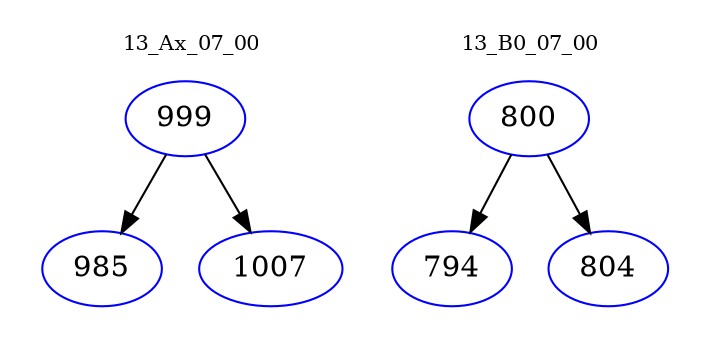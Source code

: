 digraph{
subgraph cluster_0 {
color = white
label = "13_Ax_07_00";
fontsize=10;
T0_999 [label="999", color="blue"]
T0_999 -> T0_985 [color="black"]
T0_985 [label="985", color="blue"]
T0_999 -> T0_1007 [color="black"]
T0_1007 [label="1007", color="blue"]
}
subgraph cluster_1 {
color = white
label = "13_B0_07_00";
fontsize=10;
T1_800 [label="800", color="blue"]
T1_800 -> T1_794 [color="black"]
T1_794 [label="794", color="blue"]
T1_800 -> T1_804 [color="black"]
T1_804 [label="804", color="blue"]
}
}
